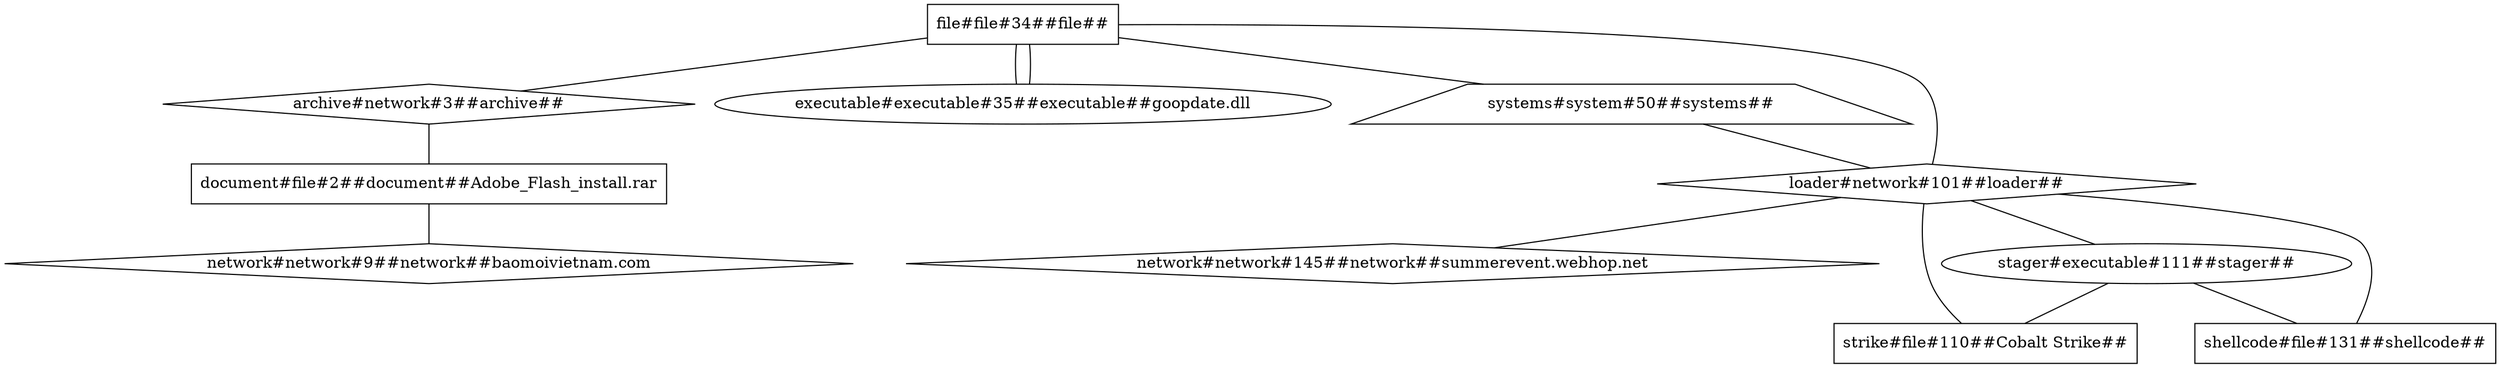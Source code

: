 graph G {
	"archive#network#3" [label="archive#network#3##archive##" shape=diamond]
	"document#file#2" [label="document#file#2##document##Adobe_Flash_install.rar" shape=rectangle]
	"network#network#9" [label="network#network#9##network##baomoivietnam.com" shape=diamond]
	"file#file#34" [label="file#file#34##file##" shape=rectangle]
	"executable#executable#35" [label="executable#executable#35##executable##goopdate.dll" shape=oval]
	"systems#system#50" [label="systems#system#50##systems##" shape=trapezium]
	"loader#network#101" [label="loader#network#101##loader##" shape=diamond]
	"stager#executable#111" [label="stager#executable#111##stager##" shape=oval]
	"strike#file#110" [label="strike#file#110##Cobalt Strike##" shape=rectangle]
	"shellcode#file#131" [label="shellcode#file#131##shellcode##" shape=rectangle]
	"network#network#145" [label="network#network#145##network##summerevent.webhop.net" shape=diamond]
	"archive#network#3" -- "document#file#2"
	"document#file#2" -- "network#network#9"
	"file#file#34" -- "executable#executable#35"
	"file#file#34" -- "systems#system#50"
	"file#file#34" -- "archive#network#3"
	"file#file#34" -- "loader#network#101"
	"executable#executable#35" -- "file#file#34"
	"systems#system#50" -- "loader#network#101"
	"loader#network#101" -- "stager#executable#111"
	"loader#network#101" -- "network#network#145"
	"stager#executable#111" -- "strike#file#110"
	"stager#executable#111" -- "shellcode#file#131"
	"strike#file#110" -- "loader#network#101"
	"shellcode#file#131" -- "loader#network#101"
}
